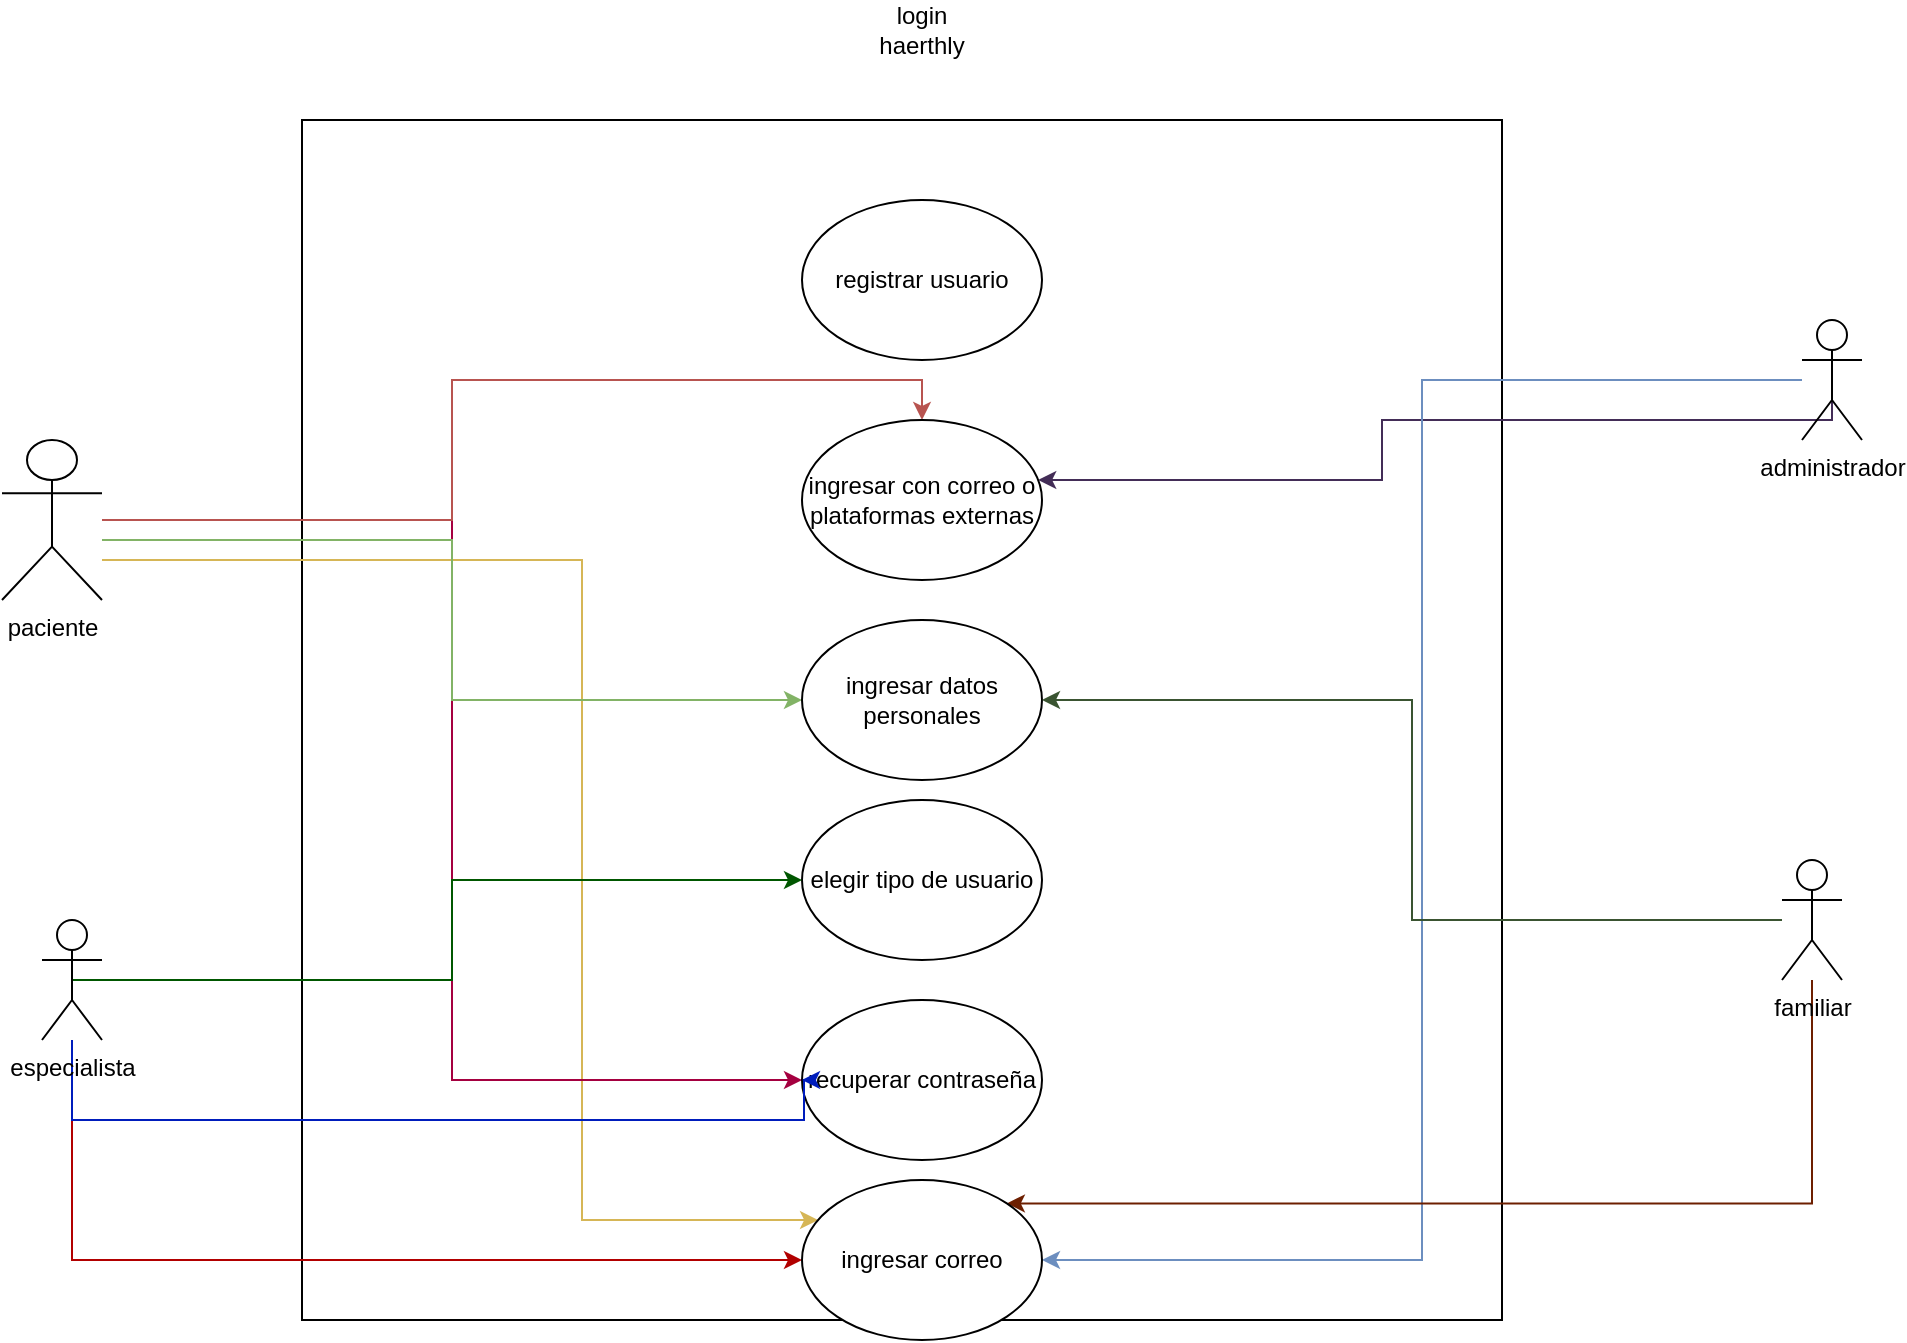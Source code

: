 <mxfile version="24.0.8" type="github" pages="2">
  <diagram name="login" id="4NwAXO8jPZXCr9bLz7X2">
    <mxGraphModel dx="2643" dy="2068" grid="1" gridSize="10" guides="1" tooltips="1" connect="1" arrows="1" fold="1" page="1" pageScale="1" pageWidth="850" pageHeight="1100" math="0" shadow="0">
      <root>
        <mxCell id="0" />
        <mxCell id="1" parent="0" />
        <mxCell id="EvvoJZzH4gp1E_caIvfL-1" value="" style="whiteSpace=wrap;html=1;aspect=fixed;" vertex="1" parent="1">
          <mxGeometry x="30" y="-100" width="600" height="600" as="geometry" />
        </mxCell>
        <mxCell id="EvvoJZzH4gp1E_caIvfL-29" style="edgeStyle=orthogonalEdgeStyle;rounded=0;orthogonalLoop=1;jettySize=auto;html=1;fillColor=#fff2cc;strokeColor=#d6b656;" edge="1" parent="1" source="EvvoJZzH4gp1E_caIvfL-2" target="EvvoJZzH4gp1E_caIvfL-27">
          <mxGeometry relative="1" as="geometry">
            <Array as="points">
              <mxPoint x="170" y="120" />
              <mxPoint x="170" y="450" />
            </Array>
          </mxGeometry>
        </mxCell>
        <mxCell id="EvvoJZzH4gp1E_caIvfL-33" style="edgeStyle=orthogonalEdgeStyle;rounded=0;orthogonalLoop=1;jettySize=auto;html=1;entryX=0;entryY=0.5;entryDx=0;entryDy=0;fillColor=#d80073;strokeColor=#A50040;" edge="1" parent="1" source="EvvoJZzH4gp1E_caIvfL-2" target="EvvoJZzH4gp1E_caIvfL-6">
          <mxGeometry relative="1" as="geometry" />
        </mxCell>
        <mxCell id="EvvoJZzH4gp1E_caIvfL-35" style="edgeStyle=orthogonalEdgeStyle;rounded=0;orthogonalLoop=1;jettySize=auto;html=1;entryX=0;entryY=0.5;entryDx=0;entryDy=0;fillColor=#d5e8d4;strokeColor=#82b366;" edge="1" parent="1" source="EvvoJZzH4gp1E_caIvfL-2" target="EvvoJZzH4gp1E_caIvfL-5">
          <mxGeometry relative="1" as="geometry">
            <Array as="points">
              <mxPoint x="105" y="110" />
              <mxPoint x="105" y="190" />
            </Array>
          </mxGeometry>
        </mxCell>
        <mxCell id="EvvoJZzH4gp1E_caIvfL-2" value="paciente" style="shape=umlActor;verticalLabelPosition=bottom;verticalAlign=top;html=1;outlineConnect=0;" vertex="1" parent="1">
          <mxGeometry x="-120" y="60" width="50" height="80" as="geometry" />
        </mxCell>
        <mxCell id="EvvoJZzH4gp1E_caIvfL-24" style="edgeStyle=orthogonalEdgeStyle;rounded=0;orthogonalLoop=1;jettySize=auto;html=1;exitX=0.5;exitY=0.5;exitDx=0;exitDy=0;exitPerimeter=0;fillColor=#76608a;strokeColor=#432D57;" edge="1" parent="1" source="EvvoJZzH4gp1E_caIvfL-3" target="EvvoJZzH4gp1E_caIvfL-8">
          <mxGeometry relative="1" as="geometry">
            <Array as="points">
              <mxPoint x="795" y="50" />
              <mxPoint x="570" y="50" />
              <mxPoint x="570" y="80" />
            </Array>
          </mxGeometry>
        </mxCell>
        <mxCell id="EvvoJZzH4gp1E_caIvfL-30" style="edgeStyle=orthogonalEdgeStyle;rounded=0;orthogonalLoop=1;jettySize=auto;html=1;entryX=1;entryY=0.5;entryDx=0;entryDy=0;fillColor=#dae8fc;strokeColor=#6c8ebf;" edge="1" parent="1" source="EvvoJZzH4gp1E_caIvfL-3" target="EvvoJZzH4gp1E_caIvfL-27">
          <mxGeometry relative="1" as="geometry" />
        </mxCell>
        <mxCell id="EvvoJZzH4gp1E_caIvfL-3" value="administrador" style="shape=umlActor;verticalLabelPosition=bottom;verticalAlign=top;html=1;outlineConnect=0;" vertex="1" parent="1">
          <mxGeometry x="780" width="30" height="60" as="geometry" />
        </mxCell>
        <mxCell id="EvvoJZzH4gp1E_caIvfL-5" value="ingresar datos personales" style="ellipse;whiteSpace=wrap;html=1;" vertex="1" parent="1">
          <mxGeometry x="280" y="150" width="120" height="80" as="geometry" />
        </mxCell>
        <mxCell id="EvvoJZzH4gp1E_caIvfL-6" value="recuperar contraseña" style="ellipse;whiteSpace=wrap;html=1;" vertex="1" parent="1">
          <mxGeometry x="280" y="340" width="120" height="80" as="geometry" />
        </mxCell>
        <mxCell id="EvvoJZzH4gp1E_caIvfL-7" value="elegir tipo de usuario " style="ellipse;whiteSpace=wrap;html=1;" vertex="1" parent="1">
          <mxGeometry x="280" y="240" width="120" height="80" as="geometry" />
        </mxCell>
        <mxCell id="EvvoJZzH4gp1E_caIvfL-9" value="registrar usuario" style="ellipse;whiteSpace=wrap;html=1;" vertex="1" parent="1">
          <mxGeometry x="280" y="-60" width="120" height="80" as="geometry" />
        </mxCell>
        <mxCell id="EvvoJZzH4gp1E_caIvfL-25" style="edgeStyle=orthogonalEdgeStyle;rounded=0;orthogonalLoop=1;jettySize=auto;html=1;exitX=0.5;exitY=0.5;exitDx=0;exitDy=0;exitPerimeter=0;fillColor=#008a00;strokeColor=#005700;" edge="1" parent="1" source="EvvoJZzH4gp1E_caIvfL-10" target="EvvoJZzH4gp1E_caIvfL-7">
          <mxGeometry relative="1" as="geometry" />
        </mxCell>
        <mxCell id="EvvoJZzH4gp1E_caIvfL-28" style="edgeStyle=orthogonalEdgeStyle;rounded=0;orthogonalLoop=1;jettySize=auto;html=1;fillColor=#e51400;strokeColor=#B20000;" edge="1" parent="1" source="EvvoJZzH4gp1E_caIvfL-10" target="EvvoJZzH4gp1E_caIvfL-27">
          <mxGeometry relative="1" as="geometry">
            <Array as="points">
              <mxPoint x="-85" y="470" />
            </Array>
          </mxGeometry>
        </mxCell>
        <mxCell id="EvvoJZzH4gp1E_caIvfL-34" style="edgeStyle=orthogonalEdgeStyle;rounded=0;orthogonalLoop=1;jettySize=auto;html=1;fillColor=#0050ef;strokeColor=#001DBC;" edge="1" parent="1" source="EvvoJZzH4gp1E_caIvfL-10">
          <mxGeometry relative="1" as="geometry">
            <mxPoint x="280" y="380" as="targetPoint" />
            <Array as="points">
              <mxPoint x="-85" y="400" />
              <mxPoint x="281" y="400" />
              <mxPoint x="281" y="380" />
            </Array>
          </mxGeometry>
        </mxCell>
        <mxCell id="EvvoJZzH4gp1E_caIvfL-10" value="especialista" style="shape=umlActor;verticalLabelPosition=bottom;verticalAlign=top;html=1;outlineConnect=0;" vertex="1" parent="1">
          <mxGeometry x="-100" y="300" width="30" height="60" as="geometry" />
        </mxCell>
        <mxCell id="EvvoJZzH4gp1E_caIvfL-31" style="edgeStyle=orthogonalEdgeStyle;rounded=0;orthogonalLoop=1;jettySize=auto;html=1;entryX=1;entryY=0;entryDx=0;entryDy=0;fillColor=#a0522d;strokeColor=#6D1F00;" edge="1" parent="1" source="EvvoJZzH4gp1E_caIvfL-12" target="EvvoJZzH4gp1E_caIvfL-27">
          <mxGeometry relative="1" as="geometry">
            <Array as="points">
              <mxPoint x="785" y="442" />
            </Array>
          </mxGeometry>
        </mxCell>
        <mxCell id="EvvoJZzH4gp1E_caIvfL-38" style="edgeStyle=orthogonalEdgeStyle;rounded=0;orthogonalLoop=1;jettySize=auto;html=1;entryX=1;entryY=0.5;entryDx=0;entryDy=0;fillColor=#6d8764;strokeColor=#3A5431;" edge="1" parent="1" source="EvvoJZzH4gp1E_caIvfL-12" target="EvvoJZzH4gp1E_caIvfL-5">
          <mxGeometry relative="1" as="geometry" />
        </mxCell>
        <mxCell id="EvvoJZzH4gp1E_caIvfL-12" value="familiar" style="shape=umlActor;verticalLabelPosition=bottom;verticalAlign=top;html=1;outlineConnect=0;" vertex="1" parent="1">
          <mxGeometry x="770" y="270" width="30" height="60" as="geometry" />
        </mxCell>
        <mxCell id="EvvoJZzH4gp1E_caIvfL-20" value="&lt;div&gt;login&lt;/div&gt;&lt;div&gt;haerthly&lt;br&gt;&lt;/div&gt;" style="text;html=1;align=center;verticalAlign=middle;whiteSpace=wrap;rounded=0;" vertex="1" parent="1">
          <mxGeometry x="310" y="-160" width="60" height="30" as="geometry" />
        </mxCell>
        <mxCell id="EvvoJZzH4gp1E_caIvfL-27" value="ingresar correo" style="ellipse;whiteSpace=wrap;html=1;" vertex="1" parent="1">
          <mxGeometry x="280" y="430" width="120" height="80" as="geometry" />
        </mxCell>
        <mxCell id="EvvoJZzH4gp1E_caIvfL-32" value="" style="edgeStyle=orthogonalEdgeStyle;rounded=0;orthogonalLoop=1;jettySize=auto;html=1;fillColor=#f8cecc;strokeColor=#b85450;" edge="1" parent="1" source="EvvoJZzH4gp1E_caIvfL-2" target="EvvoJZzH4gp1E_caIvfL-8">
          <mxGeometry relative="1" as="geometry">
            <mxPoint x="-70" y="100" as="sourcePoint" />
            <mxPoint x="340" y="20" as="targetPoint" />
            <Array as="points">
              <mxPoint x="105" y="100" />
              <mxPoint x="105" y="30" />
              <mxPoint x="340" y="30" />
            </Array>
          </mxGeometry>
        </mxCell>
        <mxCell id="EvvoJZzH4gp1E_caIvfL-8" value="&lt;div&gt;ingresar con correo o&lt;/div&gt;&lt;div&gt;plataformas externas &lt;br&gt;&lt;/div&gt;" style="ellipse;whiteSpace=wrap;html=1;" vertex="1" parent="1">
          <mxGeometry x="280" y="50" width="120" height="80" as="geometry" />
        </mxCell>
      </root>
    </mxGraphModel>
  </diagram>
  <diagram id="BRUSap21qeVzyEgQrJPs" name="Página-2">
    <mxGraphModel dx="1434" dy="774" grid="1" gridSize="10" guides="1" tooltips="1" connect="1" arrows="1" fold="1" page="1" pageScale="1" pageWidth="850" pageHeight="1100" math="0" shadow="0">
      <root>
        <mxCell id="0" />
        <mxCell id="1" parent="0" />
        <mxCell id="3uurkRK2CSfX2LxQNus3-2" value="" style="whiteSpace=wrap;html=1;aspect=fixed;" vertex="1" parent="1">
          <mxGeometry x="115" y="120" width="490" height="490" as="geometry" />
        </mxCell>
        <mxCell id="3uurkRK2CSfX2LxQNus3-4" value="" style="ellipse;whiteSpace=wrap;html=1;" vertex="1" parent="1">
          <mxGeometry x="300" y="160" width="120" height="80" as="geometry" />
        </mxCell>
        <mxCell id="3uurkRK2CSfX2LxQNus3-5" value="" style="ellipse;whiteSpace=wrap;html=1;" vertex="1" parent="1">
          <mxGeometry x="300" y="250" width="120" height="80" as="geometry" />
        </mxCell>
        <mxCell id="3uurkRK2CSfX2LxQNus3-6" value="" style="ellipse;whiteSpace=wrap;html=1;" vertex="1" parent="1">
          <mxGeometry x="290" y="330" width="120" height="80" as="geometry" />
        </mxCell>
        <mxCell id="3uurkRK2CSfX2LxQNus3-7" value="" style="ellipse;whiteSpace=wrap;html=1;" vertex="1" parent="1">
          <mxGeometry x="300" y="420" width="120" height="80" as="geometry" />
        </mxCell>
        <mxCell id="3uurkRK2CSfX2LxQNus3-8" value="" style="ellipse;whiteSpace=wrap;html=1;" vertex="1" parent="1">
          <mxGeometry x="300" y="510" width="120" height="80" as="geometry" />
        </mxCell>
        <mxCell id="3uurkRK2CSfX2LxQNus3-9" value="Actor" style="shape=umlActor;verticalLabelPosition=bottom;verticalAlign=top;html=1;outlineConnect=0;" vertex="1" parent="1">
          <mxGeometry x="650" y="190" width="30" height="60" as="geometry" />
        </mxCell>
        <mxCell id="3uurkRK2CSfX2LxQNus3-10" value="Actor" style="shape=umlActor;verticalLabelPosition=bottom;verticalAlign=top;html=1;outlineConnect=0;" vertex="1" parent="1">
          <mxGeometry x="50" y="360" width="30" height="60" as="geometry" />
        </mxCell>
        <mxCell id="3uurkRK2CSfX2LxQNus3-11" value="Actor" style="shape=umlActor;verticalLabelPosition=bottom;verticalAlign=top;html=1;outlineConnect=0;" vertex="1" parent="1">
          <mxGeometry x="50" y="170" width="30" height="60" as="geometry" />
        </mxCell>
      </root>
    </mxGraphModel>
  </diagram>
</mxfile>

